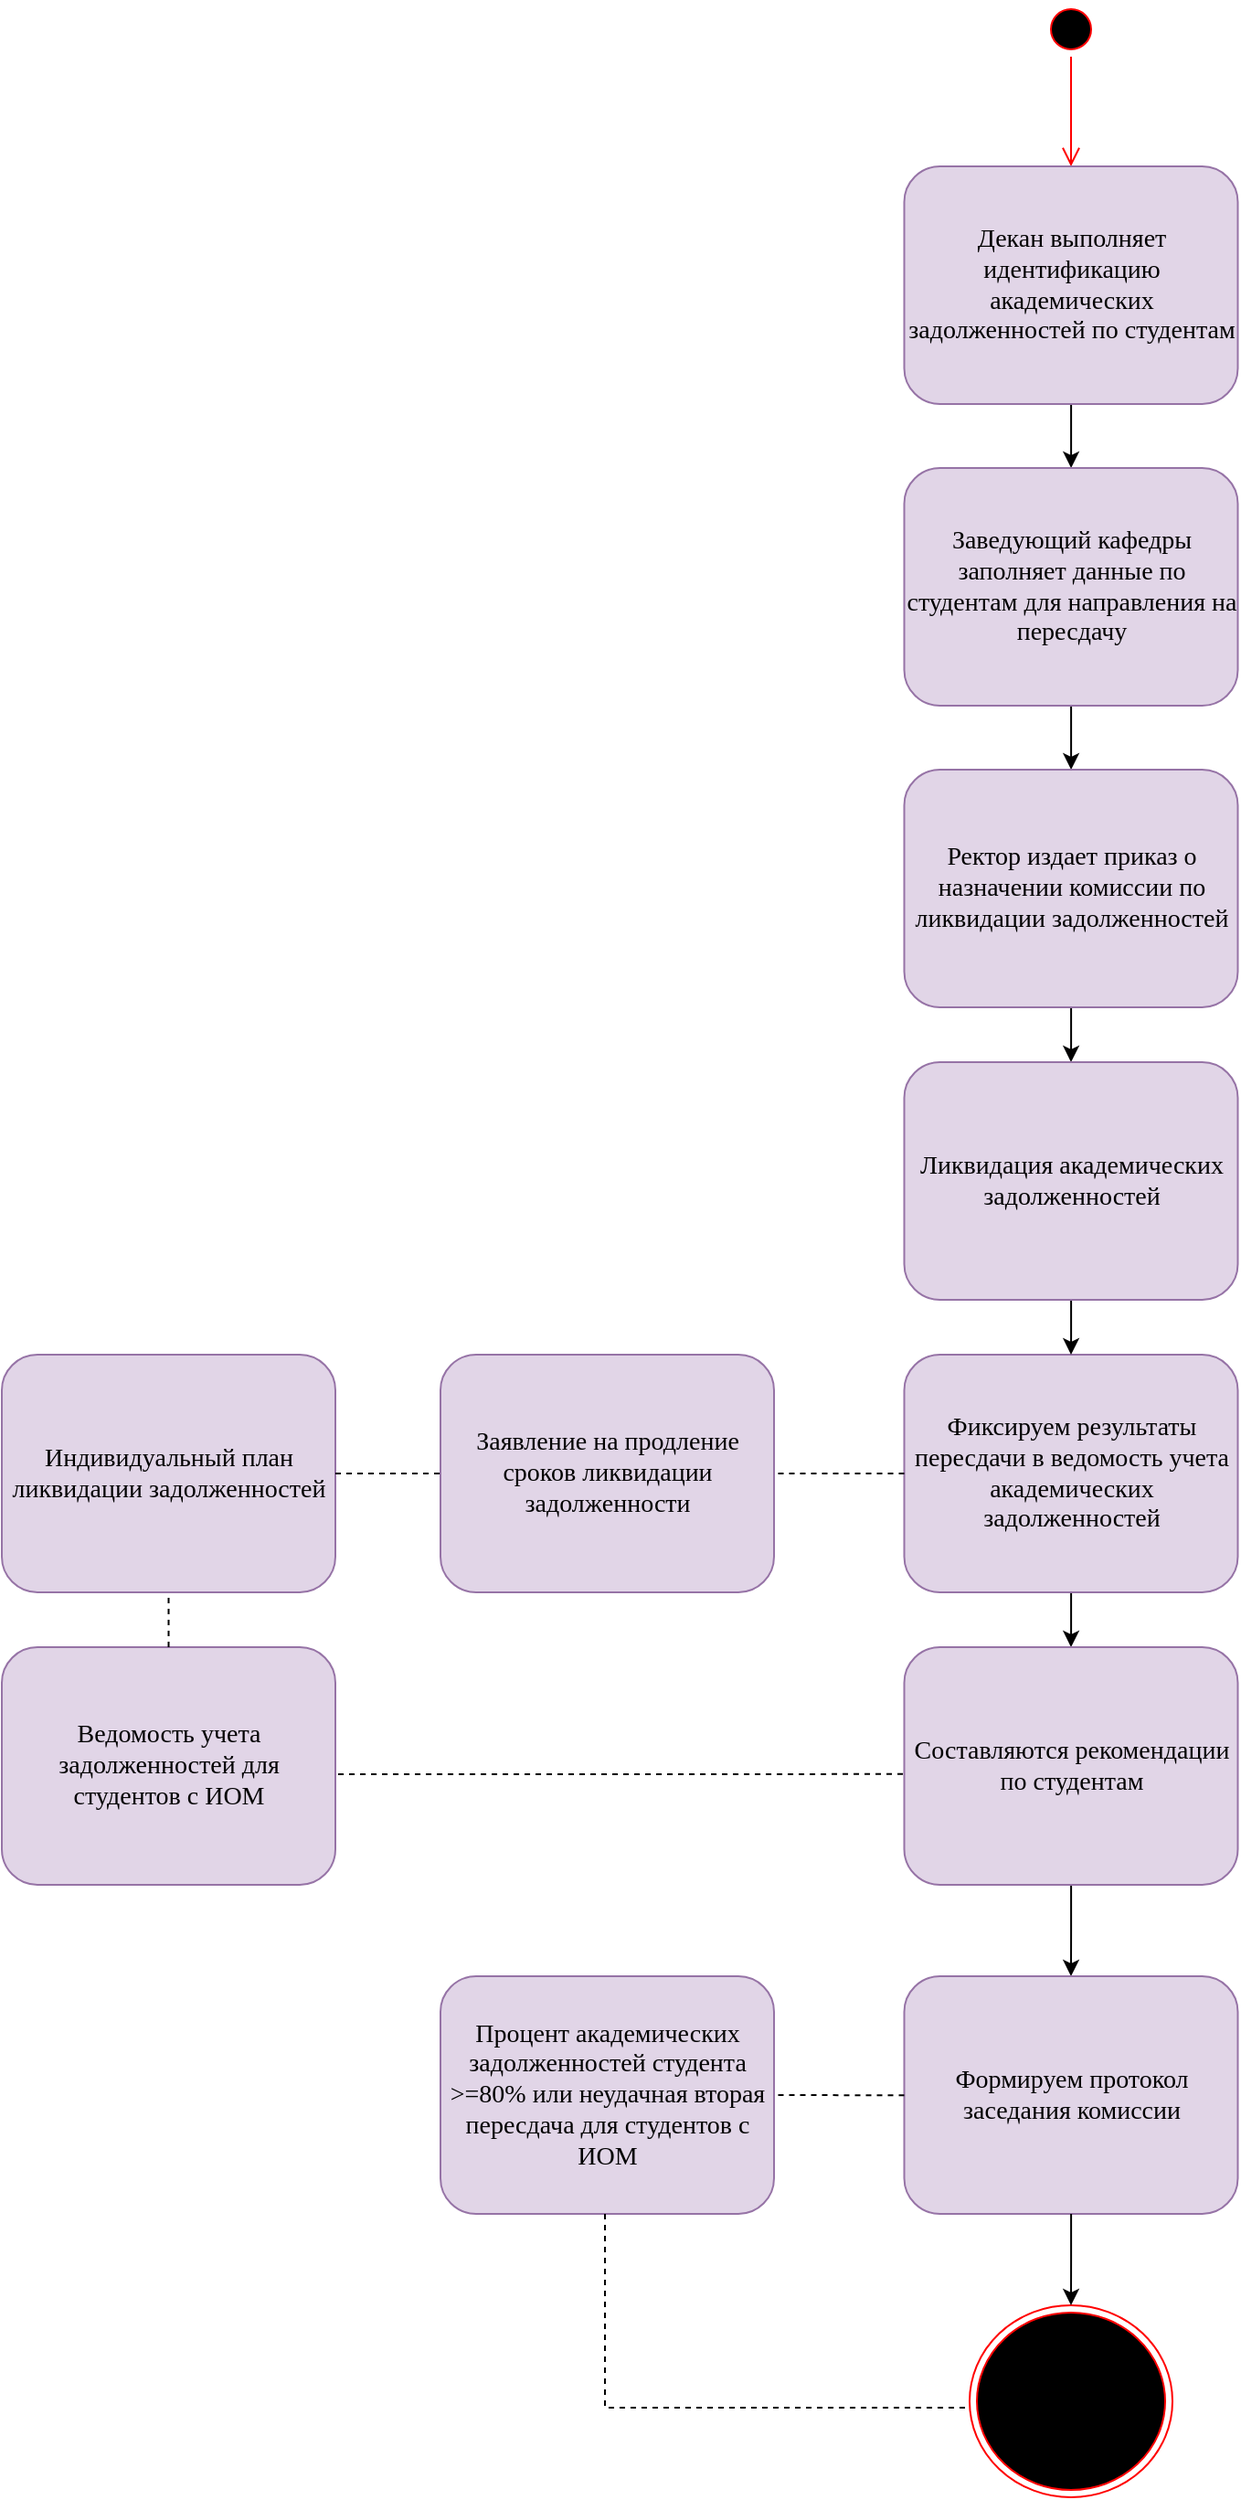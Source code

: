 <mxfile version="27.0.9">
  <diagram id="amOyzQCgivoDgmdNsPv0" name="Страница — 1">
    <mxGraphModel dx="2771" dy="1103" grid="1" gridSize="10" guides="1" tooltips="1" connect="1" arrows="1" fold="1" page="1" pageScale="1" pageWidth="827" pageHeight="1169" math="0" shadow="0">
      <root>
        <mxCell id="0" />
        <mxCell id="1" parent="0" />
        <mxCell id="wwZUkl3fck0XOhVOVqQi-5" value="" style="ellipse;html=1;shape=startState;fillColor=#000000;strokeColor=#ff0000;" vertex="1" parent="1">
          <mxGeometry x="400" y="200" width="30" height="30" as="geometry" />
        </mxCell>
        <mxCell id="wwZUkl3fck0XOhVOVqQi-6" value="" style="edgeStyle=orthogonalEdgeStyle;html=1;verticalAlign=bottom;endArrow=open;endSize=8;strokeColor=#ff0000;rounded=0;entryX=0.5;entryY=0;entryDx=0;entryDy=0;" edge="1" source="wwZUkl3fck0XOhVOVqQi-5" parent="1" target="wwZUkl3fck0XOhVOVqQi-8">
          <mxGeometry relative="1" as="geometry">
            <mxPoint x="415" y="270" as="targetPoint" />
          </mxGeometry>
        </mxCell>
        <mxCell id="wwZUkl3fck0XOhVOVqQi-7" value="" style="ellipse;html=1;shape=endState;fillColor=#000000;strokeColor=#ff0000;" vertex="1" parent="1">
          <mxGeometry x="359.5" y="1460" width="111" height="105" as="geometry" />
        </mxCell>
        <mxCell id="wwZUkl3fck0XOhVOVqQi-11" style="edgeStyle=orthogonalEdgeStyle;rounded=0;orthogonalLoop=1;jettySize=auto;html=1;" edge="1" parent="1" source="wwZUkl3fck0XOhVOVqQi-8" target="wwZUkl3fck0XOhVOVqQi-10">
          <mxGeometry relative="1" as="geometry" />
        </mxCell>
        <mxCell id="wwZUkl3fck0XOhVOVqQi-8" value="&lt;span style=&quot;font-family: &amp;quot;Times New Roman&amp;quot;; font-size: 14px;&quot;&gt;Декан выполняет идентификацию академических задолженностей по студентам&lt;/span&gt;" style="rounded=1;whiteSpace=wrap;html=1;fillColor=#e1d5e7;strokeColor=#9673a6;" vertex="1" parent="1">
          <mxGeometry x="323.75" y="290" width="182.5" height="130" as="geometry" />
        </mxCell>
        <mxCell id="wwZUkl3fck0XOhVOVqQi-13" style="edgeStyle=orthogonalEdgeStyle;rounded=0;orthogonalLoop=1;jettySize=auto;html=1;" edge="1" parent="1" source="wwZUkl3fck0XOhVOVqQi-10" target="wwZUkl3fck0XOhVOVqQi-12">
          <mxGeometry relative="1" as="geometry" />
        </mxCell>
        <mxCell id="wwZUkl3fck0XOhVOVqQi-10" value="&lt;span style=&quot;font-family: &amp;quot;Times New Roman&amp;quot;; font-size: 14px;&quot;&gt;Заведующий кафедры заполняет данные по студентам для направления на пересдачу&lt;/span&gt;" style="rounded=1;whiteSpace=wrap;html=1;fillColor=#e1d5e7;strokeColor=#9673a6;" vertex="1" parent="1">
          <mxGeometry x="323.75" y="455" width="182.5" height="130" as="geometry" />
        </mxCell>
        <mxCell id="wwZUkl3fck0XOhVOVqQi-23" style="edgeStyle=orthogonalEdgeStyle;rounded=0;orthogonalLoop=1;jettySize=auto;html=1;entryX=0.5;entryY=0;entryDx=0;entryDy=0;" edge="1" parent="1" source="wwZUkl3fck0XOhVOVqQi-12" target="wwZUkl3fck0XOhVOVqQi-16">
          <mxGeometry relative="1" as="geometry" />
        </mxCell>
        <mxCell id="wwZUkl3fck0XOhVOVqQi-12" value="&lt;span style=&quot;font-family: &amp;quot;Times New Roman&amp;quot;; font-size: 14px;&quot;&gt;Ректор издает приказ о назначении комиссии по ликвидации задолженностей&lt;/span&gt;" style="rounded=1;whiteSpace=wrap;html=1;fillColor=#e1d5e7;strokeColor=#9673a6;" vertex="1" parent="1">
          <mxGeometry x="323.75" y="620" width="182.5" height="130" as="geometry" />
        </mxCell>
        <mxCell id="wwZUkl3fck0XOhVOVqQi-19" style="edgeStyle=orthogonalEdgeStyle;rounded=0;orthogonalLoop=1;jettySize=auto;html=1;entryX=0.5;entryY=0;entryDx=0;entryDy=0;" edge="1" parent="1" source="wwZUkl3fck0XOhVOVqQi-14" target="wwZUkl3fck0XOhVOVqQi-18">
          <mxGeometry relative="1" as="geometry" />
        </mxCell>
        <mxCell id="wwZUkl3fck0XOhVOVqQi-14" value="&lt;span style=&quot;font-family: &amp;quot;Times New Roman&amp;quot;; font-size: 14px;&quot;&gt;Фиксируем результаты пересдачи в ведомость учета академических задолженностей&lt;/span&gt;" style="rounded=1;whiteSpace=wrap;html=1;fillColor=#e1d5e7;strokeColor=#9673a6;" vertex="1" parent="1">
          <mxGeometry x="323.75" y="940" width="182.5" height="130" as="geometry" />
        </mxCell>
        <mxCell id="wwZUkl3fck0XOhVOVqQi-24" style="edgeStyle=orthogonalEdgeStyle;rounded=0;orthogonalLoop=1;jettySize=auto;html=1;entryX=0.5;entryY=0;entryDx=0;entryDy=0;" edge="1" parent="1" source="wwZUkl3fck0XOhVOVqQi-16" target="wwZUkl3fck0XOhVOVqQi-14">
          <mxGeometry relative="1" as="geometry" />
        </mxCell>
        <mxCell id="wwZUkl3fck0XOhVOVqQi-16" value="&lt;span style=&quot;font-family: &amp;quot;Times New Roman&amp;quot;; font-size: 14px;&quot;&gt;Ликвидация академических задолженностей&lt;/span&gt;" style="rounded=1;whiteSpace=wrap;html=1;fillColor=#e1d5e7;strokeColor=#9673a6;" vertex="1" parent="1">
          <mxGeometry x="323.75" y="780" width="182.5" height="130" as="geometry" />
        </mxCell>
        <mxCell id="wwZUkl3fck0XOhVOVqQi-21" style="edgeStyle=orthogonalEdgeStyle;rounded=0;orthogonalLoop=1;jettySize=auto;html=1;entryX=0.5;entryY=0;entryDx=0;entryDy=0;" edge="1" parent="1" source="wwZUkl3fck0XOhVOVqQi-18" target="wwZUkl3fck0XOhVOVqQi-20">
          <mxGeometry relative="1" as="geometry" />
        </mxCell>
        <mxCell id="wwZUkl3fck0XOhVOVqQi-18" value="&lt;span style=&quot;font-family: &amp;quot;Times New Roman&amp;quot;; font-size: 14px;&quot;&gt;Составляются рекомендации по студентам&lt;/span&gt;" style="rounded=1;whiteSpace=wrap;html=1;fillColor=#e1d5e7;strokeColor=#9673a6;" vertex="1" parent="1">
          <mxGeometry x="323.75" y="1100" width="182.5" height="130" as="geometry" />
        </mxCell>
        <mxCell id="wwZUkl3fck0XOhVOVqQi-20" value="&lt;span style=&quot;font-family: &amp;quot;Times New Roman&amp;quot;; font-size: 14px;&quot;&gt;Формируем протокол заседания комиссии&lt;/span&gt;" style="rounded=1;whiteSpace=wrap;html=1;fillColor=#e1d5e7;strokeColor=#9673a6;" vertex="1" parent="1">
          <mxGeometry x="323.75" y="1280" width="182.5" height="130" as="geometry" />
        </mxCell>
        <mxCell id="wwZUkl3fck0XOhVOVqQi-22" style="edgeStyle=orthogonalEdgeStyle;rounded=0;orthogonalLoop=1;jettySize=auto;html=1;entryX=0.5;entryY=0;entryDx=0;entryDy=0;" edge="1" parent="1" source="wwZUkl3fck0XOhVOVqQi-20" target="wwZUkl3fck0XOhVOVqQi-7">
          <mxGeometry relative="1" as="geometry" />
        </mxCell>
        <mxCell id="wwZUkl3fck0XOhVOVqQi-25" value="&lt;font face=&quot;Times New Roman&quot;&gt;&lt;span style=&quot;font-size: 14px;&quot;&gt;Заявление на продление сроков ликвидации задолженности&lt;/span&gt;&lt;/font&gt;" style="rounded=1;whiteSpace=wrap;html=1;fillColor=#e1d5e7;strokeColor=#9673a6;" vertex="1" parent="1">
          <mxGeometry x="70" y="940" width="182.5" height="130" as="geometry" />
        </mxCell>
        <mxCell id="wwZUkl3fck0XOhVOVqQi-26" value="" style="endArrow=none;dashed=1;html=1;rounded=0;entryX=1;entryY=0.5;entryDx=0;entryDy=0;exitX=0;exitY=0.5;exitDx=0;exitDy=0;" edge="1" parent="1" source="wwZUkl3fck0XOhVOVqQi-14" target="wwZUkl3fck0XOhVOVqQi-25">
          <mxGeometry width="50" height="50" relative="1" as="geometry">
            <mxPoint x="180" y="1040" as="sourcePoint" />
            <mxPoint x="230" y="990" as="targetPoint" />
          </mxGeometry>
        </mxCell>
        <mxCell id="wwZUkl3fck0XOhVOVqQi-27" value="&lt;font face=&quot;Times New Roman&quot;&gt;&lt;span style=&quot;font-size: 14px;&quot;&gt;Индивидуальный план ликвидации задолженностей&lt;/span&gt;&lt;/font&gt;" style="rounded=1;whiteSpace=wrap;html=1;fillColor=#e1d5e7;strokeColor=#9673a6;" vertex="1" parent="1">
          <mxGeometry x="-170" y="940" width="182.5" height="130" as="geometry" />
        </mxCell>
        <mxCell id="wwZUkl3fck0XOhVOVqQi-28" value="" style="endArrow=none;dashed=1;html=1;rounded=0;entryX=0;entryY=0.5;entryDx=0;entryDy=0;exitX=1;exitY=0.5;exitDx=0;exitDy=0;" edge="1" parent="1" source="wwZUkl3fck0XOhVOVqQi-27" target="wwZUkl3fck0XOhVOVqQi-25">
          <mxGeometry width="50" height="50" relative="1" as="geometry">
            <mxPoint x="180" y="1030" as="sourcePoint" />
            <mxPoint x="230" y="980" as="targetPoint" />
          </mxGeometry>
        </mxCell>
        <mxCell id="wwZUkl3fck0XOhVOVqQi-30" value="&lt;font face=&quot;Times New Roman&quot;&gt;&lt;span style=&quot;font-size: 14px;&quot;&gt;Ведомость учета задолженностей для студентов с ИОМ&lt;/span&gt;&lt;/font&gt;" style="rounded=1;whiteSpace=wrap;html=1;fillColor=#e1d5e7;strokeColor=#9673a6;" vertex="1" parent="1">
          <mxGeometry x="-170" y="1100" width="182.5" height="130" as="geometry" />
        </mxCell>
        <mxCell id="wwZUkl3fck0XOhVOVqQi-32" value="" style="endArrow=none;dashed=1;html=1;rounded=0;entryX=0.5;entryY=1;entryDx=0;entryDy=0;exitX=0.5;exitY=0;exitDx=0;exitDy=0;" edge="1" parent="1" source="wwZUkl3fck0XOhVOVqQi-30" target="wwZUkl3fck0XOhVOVqQi-27">
          <mxGeometry width="50" height="50" relative="1" as="geometry">
            <mxPoint x="90" y="1130" as="sourcePoint" />
            <mxPoint x="140" y="1080" as="targetPoint" />
          </mxGeometry>
        </mxCell>
        <mxCell id="wwZUkl3fck0XOhVOVqQi-33" value="" style="endArrow=none;dashed=1;html=1;rounded=0;entryX=1;entryY=0.535;entryDx=0;entryDy=0;entryPerimeter=0;exitX=-0.004;exitY=0.534;exitDx=0;exitDy=0;exitPerimeter=0;" edge="1" parent="1" source="wwZUkl3fck0XOhVOVqQi-18" target="wwZUkl3fck0XOhVOVqQi-30">
          <mxGeometry width="50" height="50" relative="1" as="geometry">
            <mxPoint x="90" y="1240" as="sourcePoint" />
            <mxPoint x="140" y="1190" as="targetPoint" />
          </mxGeometry>
        </mxCell>
        <mxCell id="wwZUkl3fck0XOhVOVqQi-34" value="&lt;font face=&quot;Times New Roman&quot;&gt;&lt;span style=&quot;font-size: 14px;&quot;&gt;Процент академических задолженностей студента &amp;gt;=80% или неудачная вторая пересдача для студентов с ИОМ&lt;/span&gt;&lt;/font&gt;" style="rounded=1;whiteSpace=wrap;html=1;fillColor=#e1d5e7;strokeColor=#9673a6;" vertex="1" parent="1">
          <mxGeometry x="70" y="1280" width="182.5" height="130" as="geometry" />
        </mxCell>
        <mxCell id="wwZUkl3fck0XOhVOVqQi-35" value="" style="endArrow=none;dashed=1;html=1;rounded=0;entryX=1;entryY=0.5;entryDx=0;entryDy=0;exitX=0;exitY=0.5;exitDx=0;exitDy=0;" edge="1" parent="1" target="wwZUkl3fck0XOhVOVqQi-34">
          <mxGeometry width="50" height="50" relative="1" as="geometry">
            <mxPoint x="323.75" y="1345.13" as="sourcePoint" />
            <mxPoint x="252.5" y="1344.87" as="targetPoint" />
          </mxGeometry>
        </mxCell>
        <mxCell id="wwZUkl3fck0XOhVOVqQi-36" value="" style="endArrow=none;dashed=1;html=1;rounded=0;entryX=-0.006;entryY=0.533;entryDx=0;entryDy=0;entryPerimeter=0;" edge="1" parent="1" target="wwZUkl3fck0XOhVOVqQi-7">
          <mxGeometry width="50" height="50" relative="1" as="geometry">
            <mxPoint x="160" y="1410" as="sourcePoint" />
            <mxPoint x="340" y="1640" as="targetPoint" />
            <Array as="points">
              <mxPoint x="160" y="1516" />
            </Array>
          </mxGeometry>
        </mxCell>
      </root>
    </mxGraphModel>
  </diagram>
</mxfile>
